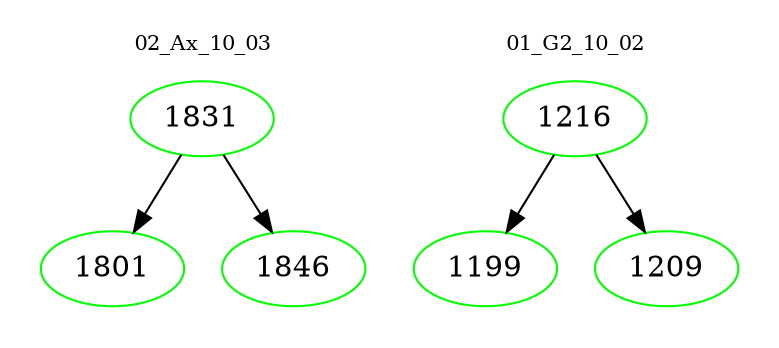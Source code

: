 digraph{
subgraph cluster_0 {
color = white
label = "02_Ax_10_03";
fontsize=10;
T0_1831 [label="1831", color="green"]
T0_1831 -> T0_1801 [color="black"]
T0_1801 [label="1801", color="green"]
T0_1831 -> T0_1846 [color="black"]
T0_1846 [label="1846", color="green"]
}
subgraph cluster_1 {
color = white
label = "01_G2_10_02";
fontsize=10;
T1_1216 [label="1216", color="green"]
T1_1216 -> T1_1199 [color="black"]
T1_1199 [label="1199", color="green"]
T1_1216 -> T1_1209 [color="black"]
T1_1209 [label="1209", color="green"]
}
}

